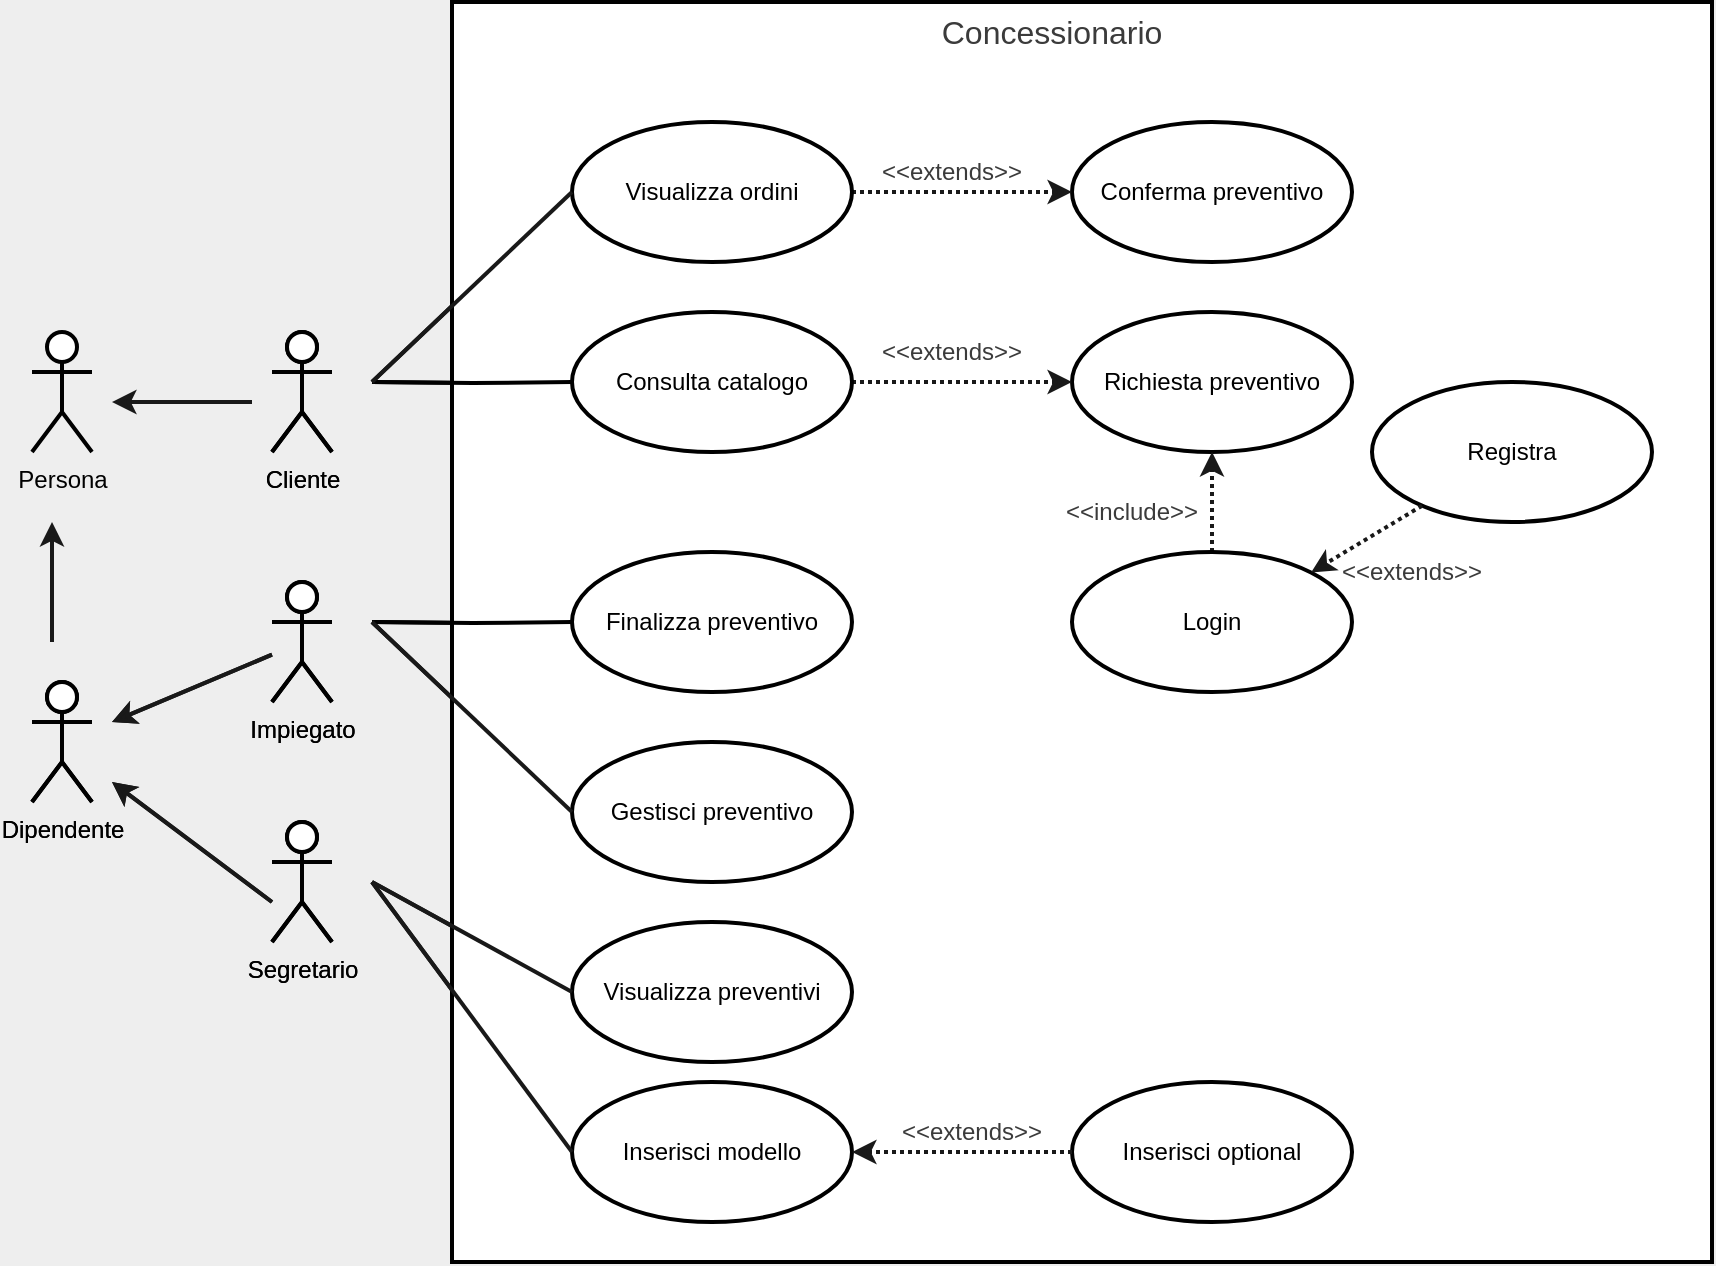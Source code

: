 <mxfile version="20.5.3" type="embed"><diagram id="ERxrzM34JgP0kjhDalQf" name="Page-1"><mxGraphModel dx="588" dy="517" grid="1" gridSize="10" guides="1" tooltips="1" connect="1" arrows="1" fold="1" page="0" pageScale="1" pageWidth="827" pageHeight="1169" background="#EEEEEE" math="0" shadow="0"><root><mxCell id="0"/><mxCell id="1" parent="0"/><mxCell id="130" style="edgeStyle=orthogonalEdgeStyle;rounded=0;orthogonalLoop=1;jettySize=auto;html=1;strokeColor=#000000;strokeWidth=2;fontColor=#000000;endArrow=none;endFill=0;" parent="1" target="129" edge="1"><mxGeometry relative="1" as="geometry"><mxPoint x="360" y="320" as="sourcePoint"/></mxGeometry></mxCell><mxCell id="111" value="Cliente" style="shape=umlActor;verticalLabelPosition=bottom;verticalAlign=top;html=1;strokeColor=#000000;strokeWidth=2;fontColor=#000000;fillColor=#FFFFFF;" parent="1" vertex="1"><mxGeometry x="310" y="295" width="30" height="60" as="geometry"/></mxCell><mxCell id="120" value="Richiesta preventivo" style="ellipse;whiteSpace=wrap;html=1;strokeColor=#000000;strokeWidth=2;fontColor=#000000;fillColor=#FFFFFF;" parent="1" vertex="1"><mxGeometry x="710" y="285" width="140" height="70" as="geometry"/></mxCell><mxCell id="144" style="edgeStyle=orthogonalEdgeStyle;rounded=0;orthogonalLoop=1;jettySize=auto;html=1;strokeColor=#191919;strokeWidth=2;dashed=1;dashPattern=1 1;" parent="1" source="129" target="120" edge="1"><mxGeometry relative="1" as="geometry"/></mxCell><mxCell id="129" value="Consulta catalogo" style="ellipse;whiteSpace=wrap;html=1;strokeColor=#000000;strokeWidth=2;fontColor=#000000;fillColor=#FFFFFF;" parent="1" vertex="1"><mxGeometry x="460" y="285" width="140" height="70" as="geometry"/></mxCell><mxCell id="131" value="Registra" style="ellipse;whiteSpace=wrap;html=1;strokeColor=#000000;strokeWidth=2;fontColor=#000000;fillColor=#FFFFFF;" parent="1" vertex="1"><mxGeometry x="860" y="320" width="140" height="70" as="geometry"/></mxCell><mxCell id="133" value="Dipendente" style="shape=umlActor;verticalLabelPosition=bottom;verticalAlign=top;html=1;strokeColor=#000000;strokeWidth=2;fontColor=#000000;fillColor=#FFFFFF;" parent="1" vertex="1"><mxGeometry x="190" y="470" width="30" height="60" as="geometry"/></mxCell><mxCell id="138" value="Segretario" style="shape=umlActor;verticalLabelPosition=bottom;verticalAlign=top;html=1;strokeColor=#000000;strokeWidth=2;fontColor=#000000;fillColor=#FFFFFF;" parent="1" vertex="1"><mxGeometry x="310" y="540" width="30" height="60" as="geometry"/></mxCell><mxCell id="139" value="Impiegato" style="shape=umlActor;verticalLabelPosition=bottom;verticalAlign=top;html=1;strokeColor=#000000;strokeWidth=2;fontColor=#000000;fillColor=#FFFFFF;" parent="1" vertex="1"><mxGeometry x="310" y="420" width="30" height="60" as="geometry"/></mxCell><mxCell id="142" value="" style="endArrow=classic;html=1;rounded=0;strokeWidth=2;strokeColor=#191919;" parent="1" source="139" edge="1"><mxGeometry width="50" height="50" relative="1" as="geometry"><mxPoint x="320" y="580" as="sourcePoint"/><mxPoint x="230" y="490" as="targetPoint"/></mxGeometry></mxCell><mxCell id="143" value="" style="endArrow=classic;html=1;rounded=0;strokeWidth=2;strokeColor=#191919;" parent="1" edge="1"><mxGeometry width="50" height="50" relative="1" as="geometry"><mxPoint x="310" y="580" as="sourcePoint"/><mxPoint x="230" y="520" as="targetPoint"/></mxGeometry></mxCell><mxCell id="147" style="edgeStyle=orthogonalEdgeStyle;rounded=0;orthogonalLoop=1;jettySize=auto;html=1;strokeColor=#191919;strokeWidth=2;dashed=1;dashPattern=1 1;" parent="1" source="146" target="120" edge="1"><mxGeometry relative="1" as="geometry"/></mxCell><mxCell id="146" value="Login" style="ellipse;whiteSpace=wrap;html=1;strokeColor=#000000;strokeWidth=2;fontColor=#000000;fillColor=#FFFFFF;" parent="1" vertex="1"><mxGeometry x="710" y="405" width="140" height="70" as="geometry"/></mxCell><mxCell id="148" value="&amp;lt;&amp;lt;include&amp;gt;&amp;gt;" style="text;html=1;strokeColor=none;fillColor=none;align=center;verticalAlign=middle;whiteSpace=wrap;rounded=0;fontColor=#3B3B3B;" parent="1" vertex="1"><mxGeometry x="710" y="370" width="60" height="30" as="geometry"/></mxCell><mxCell id="149" style="edgeStyle=orthogonalEdgeStyle;rounded=0;orthogonalLoop=1;jettySize=auto;html=1;exitX=0.5;exitY=1;exitDx=0;exitDy=0;strokeColor=#191919;strokeWidth=2;fontColor=#3B3B3B;endArrow=none;endFill=0;" parent="1" source="146" target="146" edge="1"><mxGeometry relative="1" as="geometry"/></mxCell><mxCell id="153" value="" style="endArrow=classic;html=1;rounded=0;strokeColor=#191919;strokeWidth=2;fontColor=#3B3B3B;entryX=1;entryY=0;entryDx=0;entryDy=0;dashed=1;dashPattern=1 1;" parent="1" source="131" target="146" edge="1"><mxGeometry width="50" height="50" relative="1" as="geometry"><mxPoint x="860" y="390" as="sourcePoint"/><mxPoint x="880" y="250" as="targetPoint"/></mxGeometry></mxCell><mxCell id="154" value="&amp;lt;&amp;lt;extends&amp;gt;&amp;gt;" style="text;html=1;strokeColor=none;fillColor=none;align=center;verticalAlign=middle;whiteSpace=wrap;rounded=0;fontColor=#3B3B3B;" parent="1" vertex="1"><mxGeometry x="850" y="400" width="60" height="30" as="geometry"/></mxCell><mxCell id="155" value="&amp;lt;&amp;lt;extends&amp;gt;&amp;gt;" style="text;html=1;strokeColor=none;fillColor=none;align=center;verticalAlign=middle;whiteSpace=wrap;rounded=0;fontColor=#3B3B3B;" parent="1" vertex="1"><mxGeometry x="620" y="290" width="60" height="30" as="geometry"/></mxCell><mxCell id="156" value="Finalizza preventivo" style="ellipse;whiteSpace=wrap;html=1;strokeColor=#000000;strokeWidth=2;fontColor=#000000;fillColor=#FFFFFF;" parent="1" vertex="1"><mxGeometry x="460" y="405" width="140" height="70" as="geometry"/></mxCell><mxCell id="157" style="edgeStyle=orthogonalEdgeStyle;rounded=0;orthogonalLoop=1;jettySize=auto;html=1;strokeColor=#000000;strokeWidth=2;fontColor=#000000;endArrow=none;endFill=0;entryX=0;entryY=0.5;entryDx=0;entryDy=0;" parent="1" target="156" edge="1"><mxGeometry relative="1" as="geometry"><mxPoint x="360" y="440" as="sourcePoint"/><mxPoint x="470" y="330" as="targetPoint"/></mxGeometry></mxCell><mxCell id="161" value="Gestisci preventivo" style="ellipse;whiteSpace=wrap;html=1;strokeColor=#000000;strokeWidth=2;fontColor=#000000;fillColor=#FFFFFF;" parent="1" vertex="1"><mxGeometry x="460" y="500" width="140" height="70" as="geometry"/></mxCell><mxCell id="168" value="" style="endArrow=none;html=1;rounded=0;strokeColor=#191919;strokeWidth=2;fontColor=#3B3B3B;entryX=0;entryY=0.5;entryDx=0;entryDy=0;" parent="1" target="161" edge="1"><mxGeometry width="50" height="50" relative="1" as="geometry"><mxPoint x="360" y="440" as="sourcePoint"/><mxPoint x="500" y="520" as="targetPoint"/></mxGeometry></mxCell><mxCell id="169" value="Visualizza preventivi" style="ellipse;whiteSpace=wrap;html=1;strokeColor=#000000;strokeWidth=2;fontColor=#000000;fillColor=#FFFFFF;" parent="1" vertex="1"><mxGeometry x="460" y="590" width="140" height="70" as="geometry"/></mxCell><mxCell id="173" value="Conferma preventivo" style="ellipse;whiteSpace=wrap;html=1;strokeColor=#000000;strokeWidth=2;fontColor=#000000;fillColor=#FFFFFF;" parent="1" vertex="1"><mxGeometry x="710" y="190" width="140" height="70" as="geometry"/></mxCell><mxCell id="175" value="" style="endArrow=classic;html=1;rounded=0;dashed=1;dashPattern=1 1;strokeColor=#191919;strokeWidth=2;fontColor=#3B3B3B;entryX=0;entryY=0.5;entryDx=0;entryDy=0;exitX=1;exitY=0.5;exitDx=0;exitDy=0;" parent="1" source="186" target="173" edge="1"><mxGeometry width="50" height="50" relative="1" as="geometry"><mxPoint x="760" y="310" as="sourcePoint"/><mxPoint x="810" y="260" as="targetPoint"/></mxGeometry></mxCell><mxCell id="176" value="&amp;lt;&amp;lt;extends&amp;gt;&amp;gt;" style="text;html=1;strokeColor=none;fillColor=none;align=center;verticalAlign=middle;whiteSpace=wrap;rounded=0;fontColor=#3B3B3B;" parent="1" vertex="1"><mxGeometry x="620" y="200" width="60" height="30" as="geometry"/></mxCell><mxCell id="177" value="" style="endArrow=none;html=1;rounded=0;strokeColor=#191919;strokeWidth=2;fontColor=#3B3B3B;entryX=0;entryY=0.5;entryDx=0;entryDy=0;" parent="1" target="169" edge="1"><mxGeometry width="50" height="50" relative="1" as="geometry"><mxPoint x="360" y="570" as="sourcePoint"/><mxPoint x="460" y="570" as="targetPoint"/></mxGeometry></mxCell><mxCell id="180" value="Inserisci modello" style="ellipse;whiteSpace=wrap;html=1;strokeColor=#000000;strokeWidth=2;fontColor=#000000;fillColor=#FFFFFF;" parent="1" vertex="1"><mxGeometry x="460" y="670" width="140" height="70" as="geometry"/></mxCell><mxCell id="181" value="Inserisci optional" style="ellipse;whiteSpace=wrap;html=1;strokeColor=#000000;strokeWidth=2;fontColor=#000000;fillColor=#FFFFFF;" parent="1" vertex="1"><mxGeometry x="710" y="670" width="140" height="70" as="geometry"/></mxCell><mxCell id="182" value="" style="endArrow=none;html=1;rounded=0;strokeColor=#191919;strokeWidth=2;fontColor=#3B3B3B;entryX=0;entryY=0.5;entryDx=0;entryDy=0;" parent="1" target="180" edge="1"><mxGeometry width="50" height="50" relative="1" as="geometry"><mxPoint x="360" y="570" as="sourcePoint"/><mxPoint x="470" y="635" as="targetPoint"/></mxGeometry></mxCell><mxCell id="183" value="" style="endArrow=classic;html=1;rounded=0;strokeColor=#191919;strokeWidth=2;fontColor=#3B3B3B;entryX=1;entryY=0.5;entryDx=0;entryDy=0;exitX=0;exitY=0.5;exitDx=0;exitDy=0;dashed=1;dashPattern=1 1;" parent="1" source="181" target="180" edge="1"><mxGeometry width="50" height="50" relative="1" as="geometry"><mxPoint x="720" y="660" as="sourcePoint"/><mxPoint x="770" y="610" as="targetPoint"/></mxGeometry></mxCell><mxCell id="184" value="&amp;lt;&amp;lt;extends&amp;gt;&amp;gt;" style="text;html=1;strokeColor=none;fillColor=none;align=center;verticalAlign=middle;whiteSpace=wrap;rounded=0;fontColor=#3B3B3B;" parent="1" vertex="1"><mxGeometry x="630" y="680" width="60" height="30" as="geometry"/></mxCell><mxCell id="185" value="&lt;font style=&quot;font-size: 16px;&quot;&gt;Concessionario&lt;/font&gt;" style="text;html=1;strokeColor=none;fillColor=none;align=center;verticalAlign=middle;whiteSpace=wrap;rounded=0;fontColor=#3B3B3B;" parent="1" vertex="1"><mxGeometry x="670" y="130" width="60" height="30" as="geometry"/></mxCell><mxCell id="186" value="Visualizza ordini" style="ellipse;whiteSpace=wrap;html=1;strokeColor=#000000;strokeWidth=2;fontColor=#000000;fillColor=#FFFFFF;" parent="1" vertex="1"><mxGeometry x="460" y="190" width="140" height="70" as="geometry"/></mxCell><mxCell id="188" value="" style="endArrow=none;html=1;rounded=0;strokeColor=#191919;strokeWidth=2;fontSize=16;fontColor=#0D0D0D;entryX=0;entryY=0.5;entryDx=0;entryDy=0;" parent="1" target="186" edge="1"><mxGeometry width="50" height="50" relative="1" as="geometry"><mxPoint x="360" y="320" as="sourcePoint"/><mxPoint x="450" y="240" as="targetPoint"/></mxGeometry></mxCell><mxCell id="189" value="" style="html=1;fillColor=#FFFFFF;strokeWidth=2;strokeColor=#000000;" parent="1" vertex="1"><mxGeometry x="400" y="130" width="630" height="630" as="geometry"/></mxCell><mxCell id="190" style="edgeStyle=orthogonalEdgeStyle;rounded=0;orthogonalLoop=1;jettySize=auto;html=1;strokeColor=#000000;strokeWidth=2;fontColor=#000000;endArrow=none;endFill=0;" parent="1" target="194" edge="1"><mxGeometry relative="1" as="geometry"><mxPoint x="360" y="320" as="sourcePoint"/></mxGeometry></mxCell><mxCell id="191" value="Cliente" style="shape=umlActor;verticalLabelPosition=bottom;verticalAlign=top;html=1;strokeColor=#000000;strokeWidth=2;fontColor=#000000;fillColor=#FFFFFF;" parent="1" vertex="1"><mxGeometry x="310" y="295" width="30" height="60" as="geometry"/></mxCell><mxCell id="192" value="Richiesta preventivo" style="ellipse;whiteSpace=wrap;html=1;strokeColor=#000000;strokeWidth=2;fontColor=#000000;fillColor=#FFFFFF;" parent="1" vertex="1"><mxGeometry x="710" y="285" width="140" height="70" as="geometry"/></mxCell><mxCell id="193" style="edgeStyle=orthogonalEdgeStyle;rounded=0;orthogonalLoop=1;jettySize=auto;html=1;strokeColor=#191919;strokeWidth=2;dashed=1;dashPattern=1 1;" parent="1" source="194" target="192" edge="1"><mxGeometry relative="1" as="geometry"/></mxCell><mxCell id="194" value="Consulta catalogo" style="ellipse;whiteSpace=wrap;html=1;strokeColor=#000000;strokeWidth=2;fontColor=#000000;fillColor=#FFFFFF;" parent="1" vertex="1"><mxGeometry x="460" y="285" width="140" height="70" as="geometry"/></mxCell><mxCell id="195" value="Registra" style="ellipse;whiteSpace=wrap;html=1;strokeColor=#000000;strokeWidth=2;fontColor=#000000;fillColor=#FFFFFF;" parent="1" vertex="1"><mxGeometry x="860" y="320" width="140" height="70" as="geometry"/></mxCell><mxCell id="196" value="Dipendente" style="shape=umlActor;verticalLabelPosition=bottom;verticalAlign=top;html=1;strokeColor=#000000;strokeWidth=2;fontColor=#000000;fillColor=#FFFFFF;" parent="1" vertex="1"><mxGeometry x="190" y="470" width="30" height="60" as="geometry"/></mxCell><mxCell id="197" value="Segretario" style="shape=umlActor;verticalLabelPosition=bottom;verticalAlign=top;html=1;strokeColor=#000000;strokeWidth=2;fontColor=#000000;fillColor=#FFFFFF;" parent="1" vertex="1"><mxGeometry x="310" y="540" width="30" height="60" as="geometry"/></mxCell><mxCell id="198" value="Impiegato" style="shape=umlActor;verticalLabelPosition=bottom;verticalAlign=top;html=1;strokeColor=#000000;strokeWidth=2;fontColor=#000000;fillColor=#FFFFFF;" parent="1" vertex="1"><mxGeometry x="310" y="420" width="30" height="60" as="geometry"/></mxCell><mxCell id="199" value="" style="endArrow=classic;html=1;rounded=0;strokeWidth=2;strokeColor=#191919;" parent="1" source="198" edge="1"><mxGeometry width="50" height="50" relative="1" as="geometry"><mxPoint x="320" y="580" as="sourcePoint"/><mxPoint x="230" y="490" as="targetPoint"/></mxGeometry></mxCell><mxCell id="200" value="" style="endArrow=classic;html=1;rounded=0;strokeWidth=2;strokeColor=#191919;" parent="1" edge="1"><mxGeometry width="50" height="50" relative="1" as="geometry"><mxPoint x="310" y="580" as="sourcePoint"/><mxPoint x="230" y="520" as="targetPoint"/></mxGeometry></mxCell><mxCell id="201" style="edgeStyle=orthogonalEdgeStyle;rounded=0;orthogonalLoop=1;jettySize=auto;html=1;strokeColor=#191919;strokeWidth=2;dashed=1;dashPattern=1 1;" parent="1" source="202" target="192" edge="1"><mxGeometry relative="1" as="geometry"/></mxCell><mxCell id="202" value="Login" style="ellipse;whiteSpace=wrap;html=1;strokeColor=#000000;strokeWidth=2;fontColor=#000000;fillColor=#FFFFFF;" parent="1" vertex="1"><mxGeometry x="710" y="405" width="140" height="70" as="geometry"/></mxCell><mxCell id="203" value="&amp;lt;&amp;lt;include&amp;gt;&amp;gt;" style="text;html=1;strokeColor=none;fillColor=none;align=center;verticalAlign=middle;whiteSpace=wrap;rounded=0;fontColor=#3B3B3B;" parent="1" vertex="1"><mxGeometry x="710" y="370" width="60" height="30" as="geometry"/></mxCell><mxCell id="204" style="edgeStyle=orthogonalEdgeStyle;rounded=0;orthogonalLoop=1;jettySize=auto;html=1;exitX=0.5;exitY=1;exitDx=0;exitDy=0;strokeColor=#191919;strokeWidth=2;fontColor=#3B3B3B;endArrow=none;endFill=0;" parent="1" source="202" target="202" edge="1"><mxGeometry relative="1" as="geometry"/></mxCell><mxCell id="205" value="" style="endArrow=classic;html=1;rounded=0;strokeColor=#191919;strokeWidth=2;fontColor=#3B3B3B;entryX=1;entryY=0;entryDx=0;entryDy=0;dashed=1;dashPattern=1 1;" parent="1" source="195" target="202" edge="1"><mxGeometry width="50" height="50" relative="1" as="geometry"><mxPoint x="860" y="390" as="sourcePoint"/><mxPoint x="880" y="250" as="targetPoint"/></mxGeometry></mxCell><mxCell id="206" value="&amp;lt;&amp;lt;extends&amp;gt;&amp;gt;" style="text;html=1;strokeColor=none;fillColor=none;align=center;verticalAlign=middle;whiteSpace=wrap;rounded=0;fontColor=#3B3B3B;" parent="1" vertex="1"><mxGeometry x="850" y="400" width="60" height="30" as="geometry"/></mxCell><mxCell id="207" value="&amp;lt;&amp;lt;extends&amp;gt;&amp;gt;" style="text;html=1;strokeColor=none;fillColor=none;align=center;verticalAlign=middle;whiteSpace=wrap;rounded=0;fontColor=#3B3B3B;" parent="1" vertex="1"><mxGeometry x="620" y="290" width="60" height="30" as="geometry"/></mxCell><mxCell id="208" value="Finalizza preventivo" style="ellipse;whiteSpace=wrap;html=1;strokeColor=#000000;strokeWidth=2;fontColor=#000000;fillColor=#FFFFFF;" parent="1" vertex="1"><mxGeometry x="460" y="405" width="140" height="70" as="geometry"/></mxCell><mxCell id="209" style="edgeStyle=orthogonalEdgeStyle;rounded=0;orthogonalLoop=1;jettySize=auto;html=1;strokeColor=#000000;strokeWidth=2;fontColor=#000000;endArrow=none;endFill=0;entryX=0;entryY=0.5;entryDx=0;entryDy=0;" parent="1" target="208" edge="1"><mxGeometry relative="1" as="geometry"><mxPoint x="360" y="440" as="sourcePoint"/><mxPoint x="470" y="330" as="targetPoint"/></mxGeometry></mxCell><mxCell id="210" value="Gestisci preventivo" style="ellipse;whiteSpace=wrap;html=1;strokeColor=#000000;strokeWidth=2;fontColor=#000000;fillColor=#FFFFFF;" parent="1" vertex="1"><mxGeometry x="460" y="500" width="140" height="70" as="geometry"/></mxCell><mxCell id="211" value="" style="endArrow=none;html=1;rounded=0;strokeColor=#191919;strokeWidth=2;fontColor=#3B3B3B;entryX=0;entryY=0.5;entryDx=0;entryDy=0;" parent="1" target="210" edge="1"><mxGeometry width="50" height="50" relative="1" as="geometry"><mxPoint x="360" y="440" as="sourcePoint"/><mxPoint x="500" y="520" as="targetPoint"/></mxGeometry></mxCell><mxCell id="212" value="Visualizza preventivi" style="ellipse;whiteSpace=wrap;html=1;strokeColor=#000000;strokeWidth=2;fontColor=#000000;fillColor=#FFFFFF;" parent="1" vertex="1"><mxGeometry x="460" y="590" width="140" height="70" as="geometry"/></mxCell><mxCell id="213" value="Conferma preventivo" style="ellipse;whiteSpace=wrap;html=1;strokeColor=#000000;strokeWidth=2;fontColor=#000000;fillColor=#FFFFFF;" parent="1" vertex="1"><mxGeometry x="710" y="190" width="140" height="70" as="geometry"/></mxCell><mxCell id="214" value="" style="endArrow=classic;html=1;rounded=0;dashed=1;dashPattern=1 1;strokeColor=#191919;strokeWidth=2;fontColor=#3B3B3B;entryX=0;entryY=0.5;entryDx=0;entryDy=0;exitX=1;exitY=0.5;exitDx=0;exitDy=0;" parent="1" source="223" target="213" edge="1"><mxGeometry width="50" height="50" relative="1" as="geometry"><mxPoint x="760" y="310" as="sourcePoint"/><mxPoint x="810" y="260" as="targetPoint"/></mxGeometry></mxCell><mxCell id="215" value="&amp;lt;&amp;lt;extends&amp;gt;&amp;gt;" style="text;html=1;strokeColor=none;fillColor=none;align=center;verticalAlign=middle;whiteSpace=wrap;rounded=0;fontColor=#3B3B3B;" parent="1" vertex="1"><mxGeometry x="620" y="200" width="60" height="30" as="geometry"/></mxCell><mxCell id="216" value="" style="endArrow=none;html=1;rounded=0;strokeColor=#191919;strokeWidth=2;fontColor=#3B3B3B;entryX=0;entryY=0.5;entryDx=0;entryDy=0;" parent="1" target="212" edge="1"><mxGeometry width="50" height="50" relative="1" as="geometry"><mxPoint x="360" y="570" as="sourcePoint"/><mxPoint x="460" y="570" as="targetPoint"/></mxGeometry></mxCell><mxCell id="217" value="Inserisci modello" style="ellipse;whiteSpace=wrap;html=1;strokeColor=#000000;strokeWidth=2;fontColor=#000000;fillColor=#FFFFFF;" parent="1" vertex="1"><mxGeometry x="460" y="670" width="140" height="70" as="geometry"/></mxCell><mxCell id="218" value="Inserisci optional" style="ellipse;whiteSpace=wrap;html=1;strokeColor=#000000;strokeWidth=2;fontColor=#000000;fillColor=#FFFFFF;" parent="1" vertex="1"><mxGeometry x="710" y="670" width="140" height="70" as="geometry"/></mxCell><mxCell id="219" value="" style="endArrow=none;html=1;rounded=0;strokeColor=#191919;strokeWidth=2;fontColor=#3B3B3B;entryX=0;entryY=0.5;entryDx=0;entryDy=0;" parent="1" target="217" edge="1"><mxGeometry width="50" height="50" relative="1" as="geometry"><mxPoint x="360" y="570" as="sourcePoint"/><mxPoint x="470" y="635" as="targetPoint"/></mxGeometry></mxCell><mxCell id="220" value="" style="endArrow=classic;html=1;rounded=0;strokeColor=#191919;strokeWidth=2;fontColor=#3B3B3B;entryX=1;entryY=0.5;entryDx=0;entryDy=0;exitX=0;exitY=0.5;exitDx=0;exitDy=0;dashed=1;dashPattern=1 1;" parent="1" source="218" target="217" edge="1"><mxGeometry width="50" height="50" relative="1" as="geometry"><mxPoint x="720" y="660" as="sourcePoint"/><mxPoint x="770" y="610" as="targetPoint"/></mxGeometry></mxCell><mxCell id="221" value="&amp;lt;&amp;lt;extends&amp;gt;&amp;gt;" style="text;html=1;strokeColor=none;fillColor=none;align=center;verticalAlign=middle;whiteSpace=wrap;rounded=0;fontColor=#3B3B3B;" parent="1" vertex="1"><mxGeometry x="630" y="680" width="60" height="30" as="geometry"/></mxCell><mxCell id="222" value="&lt;font style=&quot;font-size: 16px;&quot;&gt;Concessionario&lt;/font&gt;" style="text;html=1;strokeColor=none;fillColor=none;align=center;verticalAlign=middle;whiteSpace=wrap;rounded=0;fontColor=#3B3B3B;" parent="1" vertex="1"><mxGeometry x="670" y="130" width="60" height="30" as="geometry"/></mxCell><mxCell id="223" value="Visualizza ordini" style="ellipse;whiteSpace=wrap;html=1;strokeColor=#000000;strokeWidth=2;fontColor=#000000;fillColor=#FFFFFF;" parent="1" vertex="1"><mxGeometry x="460" y="190" width="140" height="70" as="geometry"/></mxCell><mxCell id="224" value="" style="endArrow=none;html=1;rounded=0;strokeColor=#191919;strokeWidth=2;fontSize=16;fontColor=#0D0D0D;entryX=0;entryY=0.5;entryDx=0;entryDy=0;" parent="1" target="223" edge="1"><mxGeometry width="50" height="50" relative="1" as="geometry"><mxPoint x="360" y="320" as="sourcePoint"/><mxPoint x="450" y="240" as="targetPoint"/></mxGeometry></mxCell><mxCell id="225" value="Persona&lt;br&gt;" style="shape=umlActor;verticalLabelPosition=bottom;verticalAlign=top;html=1;strokeColor=#000000;strokeWidth=2;fontColor=#000000;fillColor=#FFFFFF;" vertex="1" parent="1"><mxGeometry x="190" y="295" width="30" height="60" as="geometry"/></mxCell><mxCell id="227" value="" style="endArrow=classic;html=1;rounded=0;strokeWidth=2;strokeColor=#191919;" edge="1" parent="1"><mxGeometry width="50" height="50" relative="1" as="geometry"><mxPoint x="300" y="330" as="sourcePoint"/><mxPoint x="230" y="330" as="targetPoint"/></mxGeometry></mxCell><mxCell id="228" value="" style="endArrow=classic;html=1;rounded=0;strokeWidth=2;strokeColor=#191919;" edge="1" parent="1"><mxGeometry width="50" height="50" relative="1" as="geometry"><mxPoint x="200" y="450" as="sourcePoint"/><mxPoint x="200" y="390" as="targetPoint"/></mxGeometry></mxCell></root></mxGraphModel></diagram></mxfile>